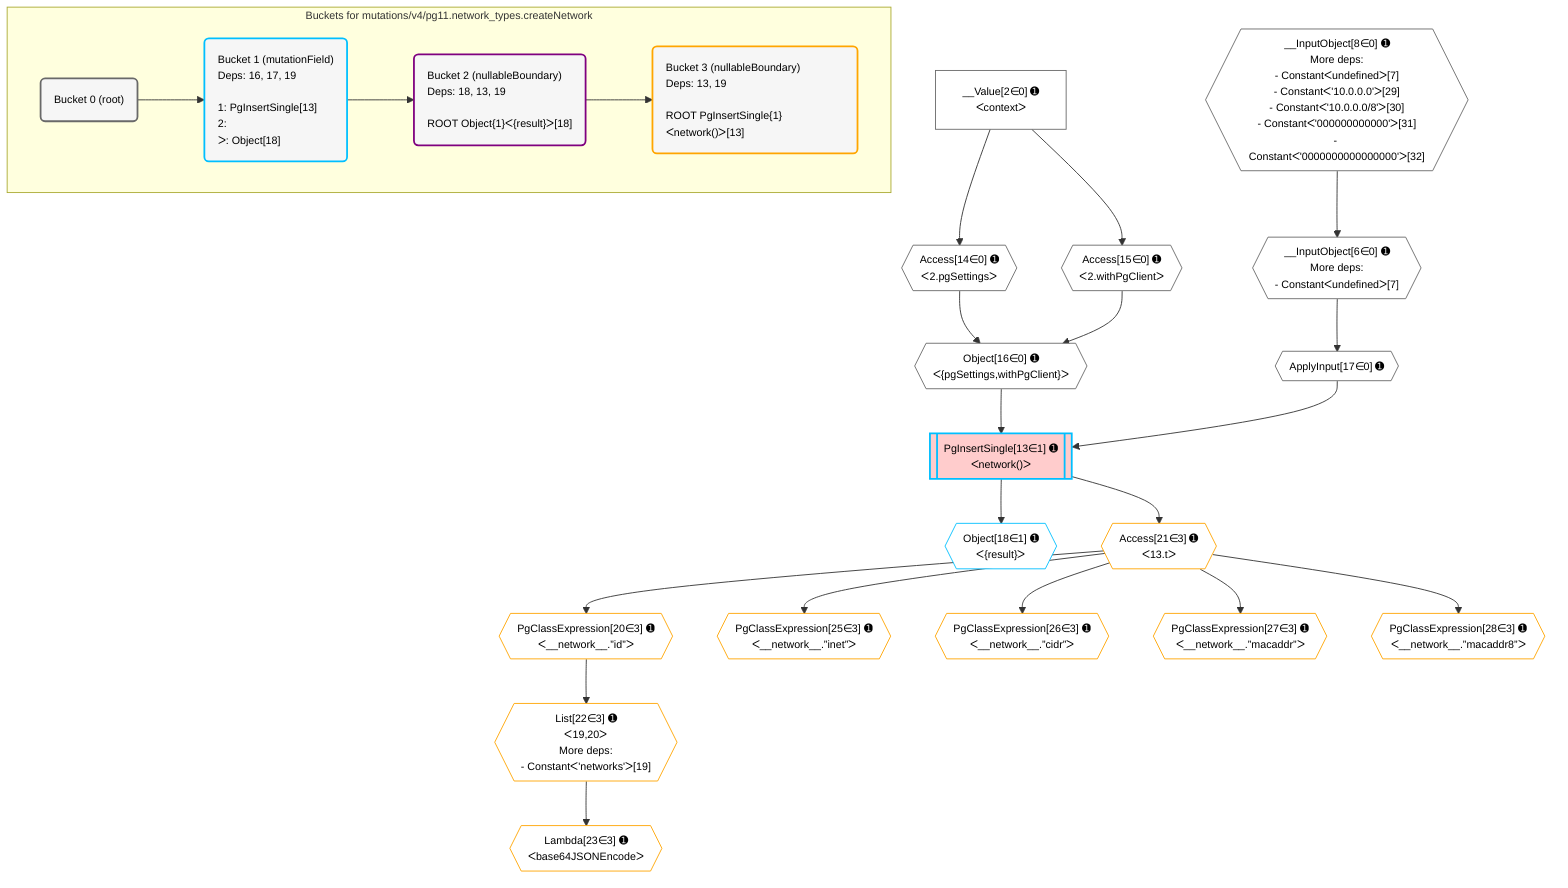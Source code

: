 %%{init: {'themeVariables': { 'fontSize': '12px'}}}%%
graph TD
    classDef path fill:#eee,stroke:#000,color:#000
    classDef plan fill:#fff,stroke-width:1px,color:#000
    classDef itemplan fill:#fff,stroke-width:2px,color:#000
    classDef unbatchedplan fill:#dff,stroke-width:1px,color:#000
    classDef sideeffectplan fill:#fcc,stroke-width:2px,color:#000
    classDef bucket fill:#f6f6f6,color:#000,stroke-width:2px,text-align:left

    subgraph "Buckets for mutations/v4/pg11.network_types.createNetwork"
    Bucket0("Bucket 0 (root)"):::bucket
    Bucket1("Bucket 1 (mutationField)<br />Deps: 16, 17, 19<br /><br />1: PgInsertSingle[13]<br />2: <br />ᐳ: Object[18]"):::bucket
    Bucket2("Bucket 2 (nullableBoundary)<br />Deps: 18, 13, 19<br /><br />ROOT Object{1}ᐸ{result}ᐳ[18]"):::bucket
    Bucket3("Bucket 3 (nullableBoundary)<br />Deps: 13, 19<br /><br />ROOT PgInsertSingle{1}ᐸnetwork()ᐳ[13]"):::bucket
    end
    Bucket0 --> Bucket1
    Bucket1 --> Bucket2
    Bucket2 --> Bucket3

    %% plan dependencies
    __InputObject8{{"__InputObject[8∈0] ➊<br />More deps:<br />- Constantᐸundefinedᐳ[7]<br />- Constantᐸ'10.0.0.0'ᐳ[29]<br />- Constantᐸ'10.0.0.0/8'ᐳ[30]<br />- Constantᐸ'000000000000'ᐳ[31]<br />- Constantᐸ'0000000000000000'ᐳ[32]"}}:::plan
    __InputObject6{{"__InputObject[6∈0] ➊<br />More deps:<br />- Constantᐸundefinedᐳ[7]"}}:::plan
    __InputObject8 --> __InputObject6
    Object16{{"Object[16∈0] ➊<br />ᐸ{pgSettings,withPgClient}ᐳ"}}:::plan
    Access14{{"Access[14∈0] ➊<br />ᐸ2.pgSettingsᐳ"}}:::plan
    Access15{{"Access[15∈0] ➊<br />ᐸ2.withPgClientᐳ"}}:::plan
    Access14 & Access15 --> Object16
    __Value2["__Value[2∈0] ➊<br />ᐸcontextᐳ"]:::plan
    __Value2 --> Access14
    __Value2 --> Access15
    ApplyInput17{{"ApplyInput[17∈0] ➊"}}:::plan
    __InputObject6 --> ApplyInput17
    PgInsertSingle13[["PgInsertSingle[13∈1] ➊<br />ᐸnetwork()ᐳ"]]:::sideeffectplan
    Object16 & ApplyInput17 --> PgInsertSingle13
    Object18{{"Object[18∈1] ➊<br />ᐸ{result}ᐳ"}}:::plan
    PgInsertSingle13 --> Object18
    List22{{"List[22∈3] ➊<br />ᐸ19,20ᐳ<br />More deps:<br />- Constantᐸ'networks'ᐳ[19]"}}:::plan
    PgClassExpression20{{"PgClassExpression[20∈3] ➊<br />ᐸ__network__.”id”ᐳ"}}:::plan
    PgClassExpression20 --> List22
    Access21{{"Access[21∈3] ➊<br />ᐸ13.tᐳ"}}:::plan
    Access21 --> PgClassExpression20
    PgInsertSingle13 --> Access21
    Lambda23{{"Lambda[23∈3] ➊<br />ᐸbase64JSONEncodeᐳ"}}:::plan
    List22 --> Lambda23
    PgClassExpression25{{"PgClassExpression[25∈3] ➊<br />ᐸ__network__.”inet”ᐳ"}}:::plan
    Access21 --> PgClassExpression25
    PgClassExpression26{{"PgClassExpression[26∈3] ➊<br />ᐸ__network__.”cidr”ᐳ"}}:::plan
    Access21 --> PgClassExpression26
    PgClassExpression27{{"PgClassExpression[27∈3] ➊<br />ᐸ__network__.”macaddr”ᐳ"}}:::plan
    Access21 --> PgClassExpression27
    PgClassExpression28{{"PgClassExpression[28∈3] ➊<br />ᐸ__network__.”macaddr8”ᐳ"}}:::plan
    Access21 --> PgClassExpression28

    %% define steps
    classDef bucket0 stroke:#696969
    class Bucket0,__Value2,__InputObject6,__InputObject8,Access14,Access15,Object16,ApplyInput17 bucket0
    classDef bucket1 stroke:#00bfff
    class Bucket1,PgInsertSingle13,Object18 bucket1
    classDef bucket2 stroke:#7f007f
    class Bucket2 bucket2
    classDef bucket3 stroke:#ffa500
    class Bucket3,PgClassExpression20,Access21,List22,Lambda23,PgClassExpression25,PgClassExpression26,PgClassExpression27,PgClassExpression28 bucket3